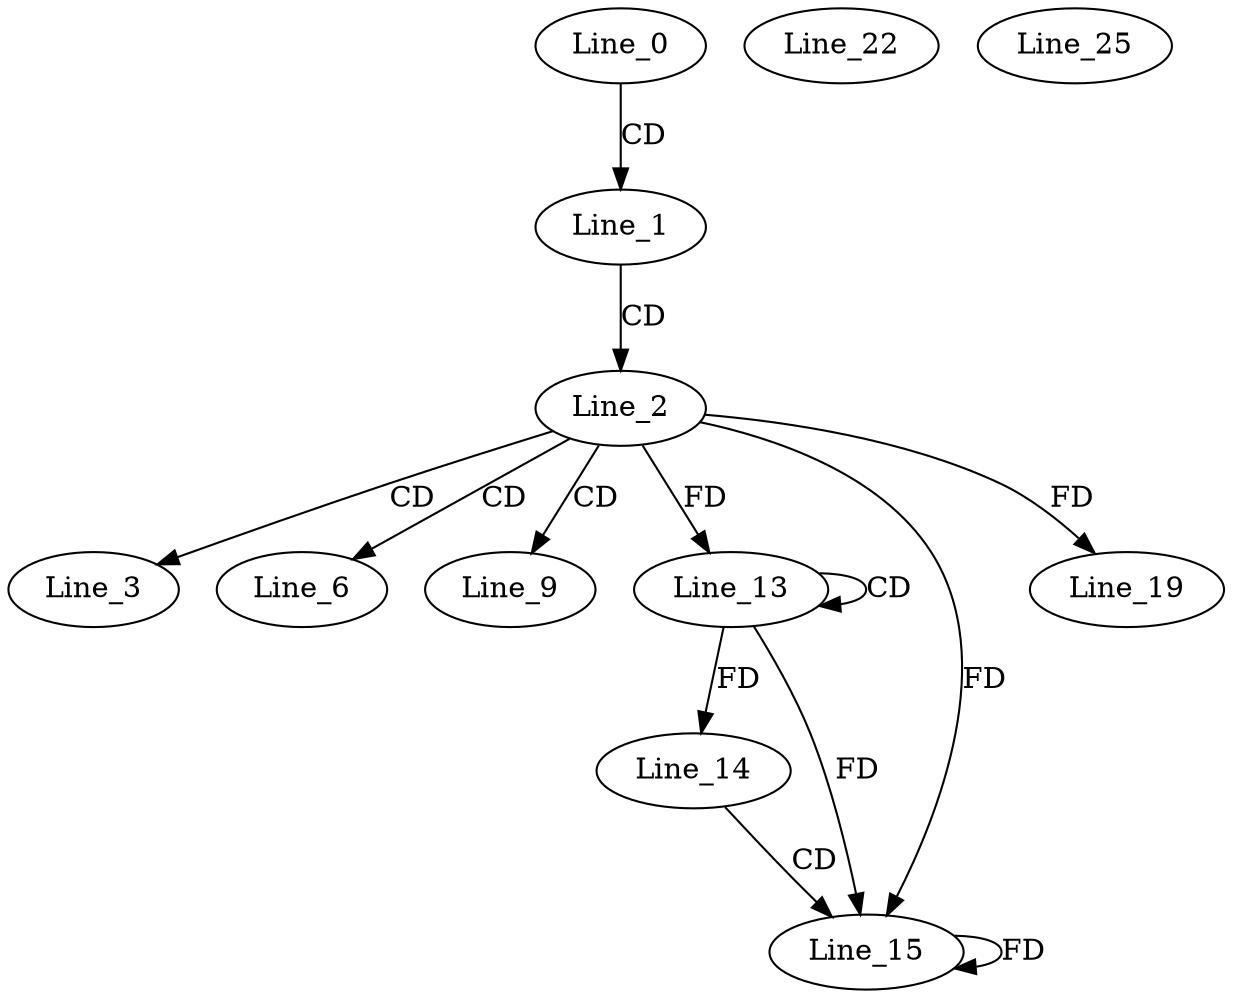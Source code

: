 digraph G {
  Line_0;
  Line_1;
  Line_2;
  Line_3;
  Line_6;
  Line_9;
  Line_13;
  Line_13;
  Line_14;
  Line_15;
  Line_15;
  Line_19;
  Line_22;
  Line_25;
  Line_0 -> Line_1 [ label="CD" ];
  Line_1 -> Line_2 [ label="CD" ];
  Line_2 -> Line_3 [ label="CD" ];
  Line_2 -> Line_6 [ label="CD" ];
  Line_2 -> Line_9 [ label="CD" ];
  Line_13 -> Line_13 [ label="CD" ];
  Line_2 -> Line_13 [ label="FD" ];
  Line_13 -> Line_14 [ label="FD" ];
  Line_14 -> Line_15 [ label="CD" ];
  Line_13 -> Line_15 [ label="FD" ];
  Line_15 -> Line_15 [ label="FD" ];
  Line_2 -> Line_15 [ label="FD" ];
  Line_2 -> Line_19 [ label="FD" ];
}

